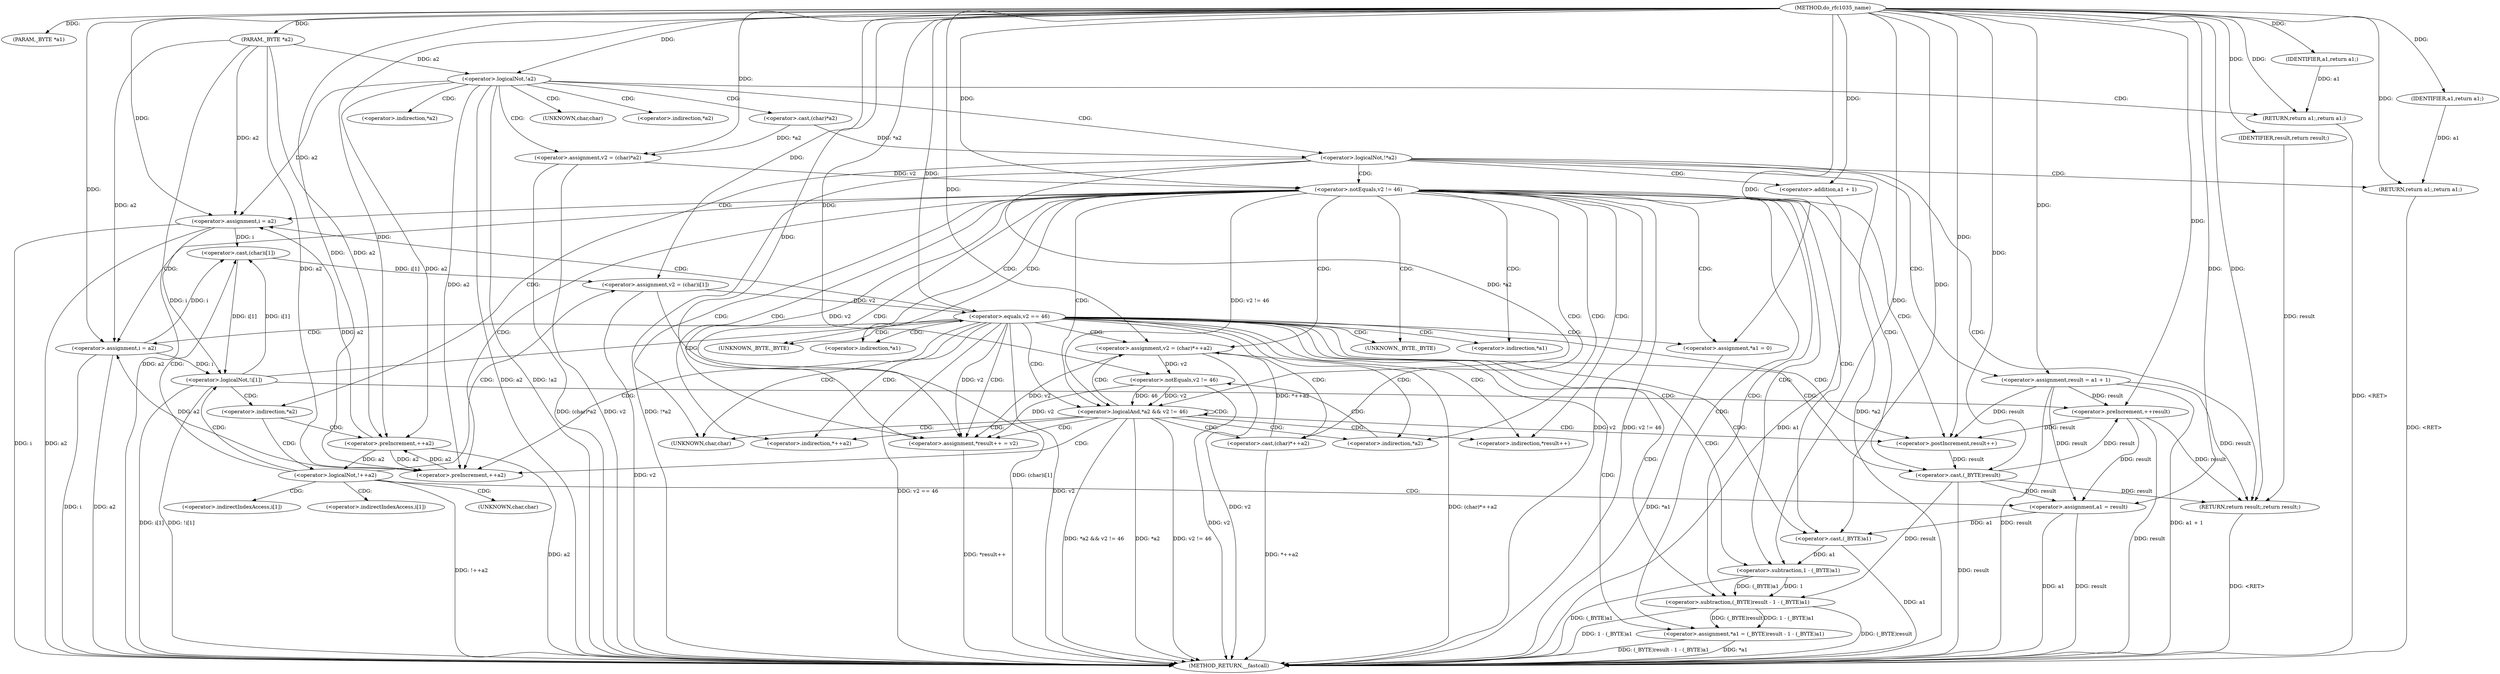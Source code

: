 digraph do_rfc1035_name {  
"1000104" [label = "(METHOD,do_rfc1035_name)" ]
"1000216" [label = "(METHOD_RETURN,__fastcall)" ]
"1000105" [label = "(PARAM,_BYTE *a1)" ]
"1000106" [label = "(PARAM,_BYTE *a2)" ]
"1000112" [label = "(<operator>.logicalNot,!a2)" ]
"1000114" [label = "(RETURN,return a1;,return a1;)" ]
"1000115" [label = "(IDENTIFIER,a1,return a1;)" ]
"1000116" [label = "(<operator>.assignment,v2 = (char)*a2)" ]
"1000118" [label = "(<operator>.cast,(char)*a2)" ]
"1000123" [label = "(<operator>.logicalNot,!*a2)" ]
"1000126" [label = "(RETURN,return a1;,return a1;)" ]
"1000127" [label = "(IDENTIFIER,a1,return a1;)" ]
"1000128" [label = "(<operator>.assignment,result = a1 + 1)" ]
"1000130" [label = "(<operator>.addition,a1 + 1)" ]
"1000134" [label = "(<operator>.notEquals,v2 != 46)" ]
"1000139" [label = "(<operator>.assignment,*a1 = 0)" ]
"1000144" [label = "(<operator>.assignment,i = a2)" ]
"1000149" [label = "(<operator>.assignment,i = a2)" ]
"1000154" [label = "(<operator>.logicalNot,!++a2)" ]
"1000155" [label = "(<operator>.preIncrement,++a2)" ]
"1000158" [label = "(<operator>.assignment,v2 = (char)i[1])" ]
"1000160" [label = "(<operator>.cast,(char)i[1])" ]
"1000165" [label = "(<operator>.assignment,a1 = result)" ]
"1000169" [label = "(<operator>.logicalNot,!i[1])" ]
"1000174" [label = "(<operator>.preIncrement,++result)" ]
"1000177" [label = "(<operator>.equals,v2 == 46)" ]
"1000184" [label = "(<operator>.assignment,*result++ = v2)" ]
"1000186" [label = "(<operator>.postIncrement,result++)" ]
"1000189" [label = "(<operator>.assignment,v2 = (char)*++a2)" ]
"1000191" [label = "(<operator>.cast,(char)*++a2)" ]
"1000194" [label = "(<operator>.preIncrement,++a2)" ]
"1000196" [label = "(<operator>.logicalAnd,*a2 && v2 != 46)" ]
"1000199" [label = "(<operator>.notEquals,v2 != 46)" ]
"1000202" [label = "(<operator>.assignment,*a1 = (_BYTE)result - 1 - (_BYTE)a1)" ]
"1000205" [label = "(<operator>.subtraction,(_BYTE)result - 1 - (_BYTE)a1)" ]
"1000206" [label = "(<operator>.cast,(_BYTE)result)" ]
"1000209" [label = "(<operator>.subtraction,1 - (_BYTE)a1)" ]
"1000211" [label = "(<operator>.cast,(_BYTE)a1)" ]
"1000214" [label = "(RETURN,return result;,return result;)" ]
"1000215" [label = "(IDENTIFIER,result,return result;)" ]
"1000119" [label = "(UNKNOWN,char,char)" ]
"1000120" [label = "(<operator>.indirection,*a2)" ]
"1000124" [label = "(<operator>.indirection,*a2)" ]
"1000140" [label = "(<operator>.indirection,*a1)" ]
"1000147" [label = "(<operator>.indirection,*a2)" ]
"1000161" [label = "(UNKNOWN,char,char)" ]
"1000162" [label = "(<operator>.indirectIndexAccess,i[1])" ]
"1000170" [label = "(<operator>.indirectIndexAccess,i[1])" ]
"1000185" [label = "(<operator>.indirection,*result++)" ]
"1000192" [label = "(UNKNOWN,char,char)" ]
"1000193" [label = "(<operator>.indirection,*++a2)" ]
"1000197" [label = "(<operator>.indirection,*a2)" ]
"1000203" [label = "(<operator>.indirection,*a1)" ]
"1000207" [label = "(UNKNOWN,_BYTE,_BYTE)" ]
"1000212" [label = "(UNKNOWN,_BYTE,_BYTE)" ]
  "1000165" -> "1000216"  [ label = "DDG: result"] 
  "1000169" -> "1000216"  [ label = "DDG: i[1]"] 
  "1000134" -> "1000216"  [ label = "DDG: v2"] 
  "1000158" -> "1000216"  [ label = "DDG: (char)i[1]"] 
  "1000202" -> "1000216"  [ label = "DDG: (_BYTE)result - 1 - (_BYTE)a1"] 
  "1000199" -> "1000216"  [ label = "DDG: v2"] 
  "1000112" -> "1000216"  [ label = "DDG: a2"] 
  "1000189" -> "1000216"  [ label = "DDG: (char)*++a2"] 
  "1000116" -> "1000216"  [ label = "DDG: v2"] 
  "1000196" -> "1000216"  [ label = "DDG: v2 != 46"] 
  "1000202" -> "1000216"  [ label = "DDG: *a1"] 
  "1000165" -> "1000216"  [ label = "DDG: a1"] 
  "1000123" -> "1000216"  [ label = "DDG: *a2"] 
  "1000116" -> "1000216"  [ label = "DDG: (char)*a2"] 
  "1000211" -> "1000216"  [ label = "DDG: a1"] 
  "1000177" -> "1000216"  [ label = "DDG: v2"] 
  "1000209" -> "1000216"  [ label = "DDG: (_BYTE)a1"] 
  "1000134" -> "1000216"  [ label = "DDG: v2 != 46"] 
  "1000128" -> "1000216"  [ label = "DDG: a1 + 1"] 
  "1000149" -> "1000216"  [ label = "DDG: i"] 
  "1000189" -> "1000216"  [ label = "DDG: v2"] 
  "1000158" -> "1000216"  [ label = "DDG: v2"] 
  "1000184" -> "1000216"  [ label = "DDG: *result++"] 
  "1000191" -> "1000216"  [ label = "DDG: *++a2"] 
  "1000130" -> "1000216"  [ label = "DDG: a1"] 
  "1000205" -> "1000216"  [ label = "DDG: 1 - (_BYTE)a1"] 
  "1000206" -> "1000216"  [ label = "DDG: result"] 
  "1000155" -> "1000216"  [ label = "DDG: a2"] 
  "1000205" -> "1000216"  [ label = "DDG: (_BYTE)result"] 
  "1000177" -> "1000216"  [ label = "DDG: v2 == 46"] 
  "1000196" -> "1000216"  [ label = "DDG: *a2 && v2 != 46"] 
  "1000169" -> "1000216"  [ label = "DDG: !i[1]"] 
  "1000139" -> "1000216"  [ label = "DDG: *a1"] 
  "1000144" -> "1000216"  [ label = "DDG: i"] 
  "1000128" -> "1000216"  [ label = "DDG: result"] 
  "1000112" -> "1000216"  [ label = "DDG: !a2"] 
  "1000174" -> "1000216"  [ label = "DDG: result"] 
  "1000196" -> "1000216"  [ label = "DDG: *a2"] 
  "1000154" -> "1000216"  [ label = "DDG: !++a2"] 
  "1000144" -> "1000216"  [ label = "DDG: a2"] 
  "1000123" -> "1000216"  [ label = "DDG: !*a2"] 
  "1000149" -> "1000216"  [ label = "DDG: a2"] 
  "1000106" -> "1000216"  [ label = "DDG: a2"] 
  "1000126" -> "1000216"  [ label = "DDG: <RET>"] 
  "1000214" -> "1000216"  [ label = "DDG: <RET>"] 
  "1000114" -> "1000216"  [ label = "DDG: <RET>"] 
  "1000104" -> "1000105"  [ label = "DDG: "] 
  "1000104" -> "1000106"  [ label = "DDG: "] 
  "1000106" -> "1000112"  [ label = "DDG: a2"] 
  "1000104" -> "1000112"  [ label = "DDG: "] 
  "1000115" -> "1000114"  [ label = "DDG: a1"] 
  "1000104" -> "1000114"  [ label = "DDG: "] 
  "1000104" -> "1000115"  [ label = "DDG: "] 
  "1000118" -> "1000116"  [ label = "DDG: *a2"] 
  "1000104" -> "1000116"  [ label = "DDG: "] 
  "1000118" -> "1000123"  [ label = "DDG: *a2"] 
  "1000127" -> "1000126"  [ label = "DDG: a1"] 
  "1000104" -> "1000126"  [ label = "DDG: "] 
  "1000104" -> "1000127"  [ label = "DDG: "] 
  "1000104" -> "1000128"  [ label = "DDG: "] 
  "1000104" -> "1000130"  [ label = "DDG: "] 
  "1000116" -> "1000134"  [ label = "DDG: v2"] 
  "1000104" -> "1000134"  [ label = "DDG: "] 
  "1000104" -> "1000139"  [ label = "DDG: "] 
  "1000112" -> "1000144"  [ label = "DDG: a2"] 
  "1000155" -> "1000144"  [ label = "DDG: a2"] 
  "1000106" -> "1000144"  [ label = "DDG: a2"] 
  "1000104" -> "1000144"  [ label = "DDG: "] 
  "1000194" -> "1000149"  [ label = "DDG: a2"] 
  "1000106" -> "1000149"  [ label = "DDG: a2"] 
  "1000104" -> "1000149"  [ label = "DDG: "] 
  "1000155" -> "1000154"  [ label = "DDG: a2"] 
  "1000106" -> "1000155"  [ label = "DDG: a2"] 
  "1000104" -> "1000155"  [ label = "DDG: "] 
  "1000112" -> "1000155"  [ label = "DDG: a2"] 
  "1000194" -> "1000155"  [ label = "DDG: a2"] 
  "1000160" -> "1000158"  [ label = "DDG: i[1]"] 
  "1000104" -> "1000158"  [ label = "DDG: "] 
  "1000149" -> "1000160"  [ label = "DDG: i"] 
  "1000169" -> "1000160"  [ label = "DDG: i[1]"] 
  "1000144" -> "1000160"  [ label = "DDG: i"] 
  "1000206" -> "1000165"  [ label = "DDG: result"] 
  "1000128" -> "1000165"  [ label = "DDG: result"] 
  "1000174" -> "1000165"  [ label = "DDG: result"] 
  "1000104" -> "1000165"  [ label = "DDG: "] 
  "1000149" -> "1000169"  [ label = "DDG: i"] 
  "1000144" -> "1000169"  [ label = "DDG: i"] 
  "1000160" -> "1000169"  [ label = "DDG: i[1]"] 
  "1000104" -> "1000174"  [ label = "DDG: "] 
  "1000206" -> "1000174"  [ label = "DDG: result"] 
  "1000128" -> "1000174"  [ label = "DDG: result"] 
  "1000158" -> "1000177"  [ label = "DDG: v2"] 
  "1000104" -> "1000177"  [ label = "DDG: "] 
  "1000199" -> "1000184"  [ label = "DDG: v2"] 
  "1000177" -> "1000184"  [ label = "DDG: v2"] 
  "1000189" -> "1000184"  [ label = "DDG: v2"] 
  "1000134" -> "1000184"  [ label = "DDG: v2"] 
  "1000104" -> "1000184"  [ label = "DDG: "] 
  "1000128" -> "1000186"  [ label = "DDG: result"] 
  "1000174" -> "1000186"  [ label = "DDG: result"] 
  "1000104" -> "1000186"  [ label = "DDG: "] 
  "1000191" -> "1000189"  [ label = "DDG: *++a2"] 
  "1000104" -> "1000189"  [ label = "DDG: "] 
  "1000112" -> "1000194"  [ label = "DDG: a2"] 
  "1000155" -> "1000194"  [ label = "DDG: a2"] 
  "1000106" -> "1000194"  [ label = "DDG: a2"] 
  "1000104" -> "1000194"  [ label = "DDG: "] 
  "1000123" -> "1000196"  [ label = "DDG: *a2"] 
  "1000199" -> "1000196"  [ label = "DDG: v2"] 
  "1000199" -> "1000196"  [ label = "DDG: 46"] 
  "1000134" -> "1000196"  [ label = "DDG: v2 != 46"] 
  "1000189" -> "1000199"  [ label = "DDG: v2"] 
  "1000104" -> "1000199"  [ label = "DDG: "] 
  "1000205" -> "1000202"  [ label = "DDG: (_BYTE)result"] 
  "1000205" -> "1000202"  [ label = "DDG: 1 - (_BYTE)a1"] 
  "1000206" -> "1000205"  [ label = "DDG: result"] 
  "1000186" -> "1000206"  [ label = "DDG: result"] 
  "1000104" -> "1000206"  [ label = "DDG: "] 
  "1000209" -> "1000205"  [ label = "DDG: 1"] 
  "1000209" -> "1000205"  [ label = "DDG: (_BYTE)a1"] 
  "1000104" -> "1000209"  [ label = "DDG: "] 
  "1000211" -> "1000209"  [ label = "DDG: a1"] 
  "1000165" -> "1000211"  [ label = "DDG: a1"] 
  "1000104" -> "1000211"  [ label = "DDG: "] 
  "1000215" -> "1000214"  [ label = "DDG: result"] 
  "1000206" -> "1000214"  [ label = "DDG: result"] 
  "1000128" -> "1000214"  [ label = "DDG: result"] 
  "1000174" -> "1000214"  [ label = "DDG: result"] 
  "1000104" -> "1000214"  [ label = "DDG: "] 
  "1000104" -> "1000215"  [ label = "DDG: "] 
  "1000112" -> "1000124"  [ label = "CDG: "] 
  "1000112" -> "1000123"  [ label = "CDG: "] 
  "1000112" -> "1000120"  [ label = "CDG: "] 
  "1000112" -> "1000119"  [ label = "CDG: "] 
  "1000112" -> "1000118"  [ label = "CDG: "] 
  "1000112" -> "1000116"  [ label = "CDG: "] 
  "1000112" -> "1000114"  [ label = "CDG: "] 
  "1000123" -> "1000214"  [ label = "CDG: "] 
  "1000123" -> "1000128"  [ label = "CDG: "] 
  "1000123" -> "1000126"  [ label = "CDG: "] 
  "1000123" -> "1000134"  [ label = "CDG: "] 
  "1000123" -> "1000130"  [ label = "CDG: "] 
  "1000123" -> "1000147"  [ label = "CDG: "] 
  "1000134" -> "1000192"  [ label = "CDG: "] 
  "1000134" -> "1000191"  [ label = "CDG: "] 
  "1000134" -> "1000189"  [ label = "CDG: "] 
  "1000134" -> "1000186"  [ label = "CDG: "] 
  "1000134" -> "1000185"  [ label = "CDG: "] 
  "1000134" -> "1000184"  [ label = "CDG: "] 
  "1000134" -> "1000207"  [ label = "CDG: "] 
  "1000134" -> "1000206"  [ label = "CDG: "] 
  "1000134" -> "1000205"  [ label = "CDG: "] 
  "1000134" -> "1000203"  [ label = "CDG: "] 
  "1000134" -> "1000202"  [ label = "CDG: "] 
  "1000134" -> "1000197"  [ label = "CDG: "] 
  "1000134" -> "1000196"  [ label = "CDG: "] 
  "1000134" -> "1000194"  [ label = "CDG: "] 
  "1000134" -> "1000193"  [ label = "CDG: "] 
  "1000134" -> "1000212"  [ label = "CDG: "] 
  "1000134" -> "1000211"  [ label = "CDG: "] 
  "1000134" -> "1000209"  [ label = "CDG: "] 
  "1000134" -> "1000144"  [ label = "CDG: "] 
  "1000134" -> "1000140"  [ label = "CDG: "] 
  "1000134" -> "1000139"  [ label = "CDG: "] 
  "1000134" -> "1000149"  [ label = "CDG: "] 
  "1000147" -> "1000155"  [ label = "CDG: "] 
  "1000147" -> "1000154"  [ label = "CDG: "] 
  "1000154" -> "1000170"  [ label = "CDG: "] 
  "1000154" -> "1000169"  [ label = "CDG: "] 
  "1000154" -> "1000165"  [ label = "CDG: "] 
  "1000154" -> "1000162"  [ label = "CDG: "] 
  "1000154" -> "1000161"  [ label = "CDG: "] 
  "1000154" -> "1000160"  [ label = "CDG: "] 
  "1000154" -> "1000158"  [ label = "CDG: "] 
  "1000169" -> "1000174"  [ label = "CDG: "] 
  "1000169" -> "1000177"  [ label = "CDG: "] 
  "1000169" -> "1000147"  [ label = "CDG: "] 
  "1000177" -> "1000192"  [ label = "CDG: "] 
  "1000177" -> "1000191"  [ label = "CDG: "] 
  "1000177" -> "1000189"  [ label = "CDG: "] 
  "1000177" -> "1000186"  [ label = "CDG: "] 
  "1000177" -> "1000185"  [ label = "CDG: "] 
  "1000177" -> "1000184"  [ label = "CDG: "] 
  "1000177" -> "1000207"  [ label = "CDG: "] 
  "1000177" -> "1000206"  [ label = "CDG: "] 
  "1000177" -> "1000205"  [ label = "CDG: "] 
  "1000177" -> "1000203"  [ label = "CDG: "] 
  "1000177" -> "1000202"  [ label = "CDG: "] 
  "1000177" -> "1000197"  [ label = "CDG: "] 
  "1000177" -> "1000196"  [ label = "CDG: "] 
  "1000177" -> "1000194"  [ label = "CDG: "] 
  "1000177" -> "1000193"  [ label = "CDG: "] 
  "1000177" -> "1000212"  [ label = "CDG: "] 
  "1000177" -> "1000211"  [ label = "CDG: "] 
  "1000177" -> "1000209"  [ label = "CDG: "] 
  "1000177" -> "1000144"  [ label = "CDG: "] 
  "1000177" -> "1000140"  [ label = "CDG: "] 
  "1000177" -> "1000139"  [ label = "CDG: "] 
  "1000177" -> "1000149"  [ label = "CDG: "] 
  "1000196" -> "1000192"  [ label = "CDG: "] 
  "1000196" -> "1000191"  [ label = "CDG: "] 
  "1000196" -> "1000189"  [ label = "CDG: "] 
  "1000196" -> "1000186"  [ label = "CDG: "] 
  "1000196" -> "1000185"  [ label = "CDG: "] 
  "1000196" -> "1000184"  [ label = "CDG: "] 
  "1000196" -> "1000197"  [ label = "CDG: "] 
  "1000196" -> "1000196"  [ label = "CDG: "] 
  "1000196" -> "1000194"  [ label = "CDG: "] 
  "1000196" -> "1000193"  [ label = "CDG: "] 
  "1000197" -> "1000199"  [ label = "CDG: "] 
}
